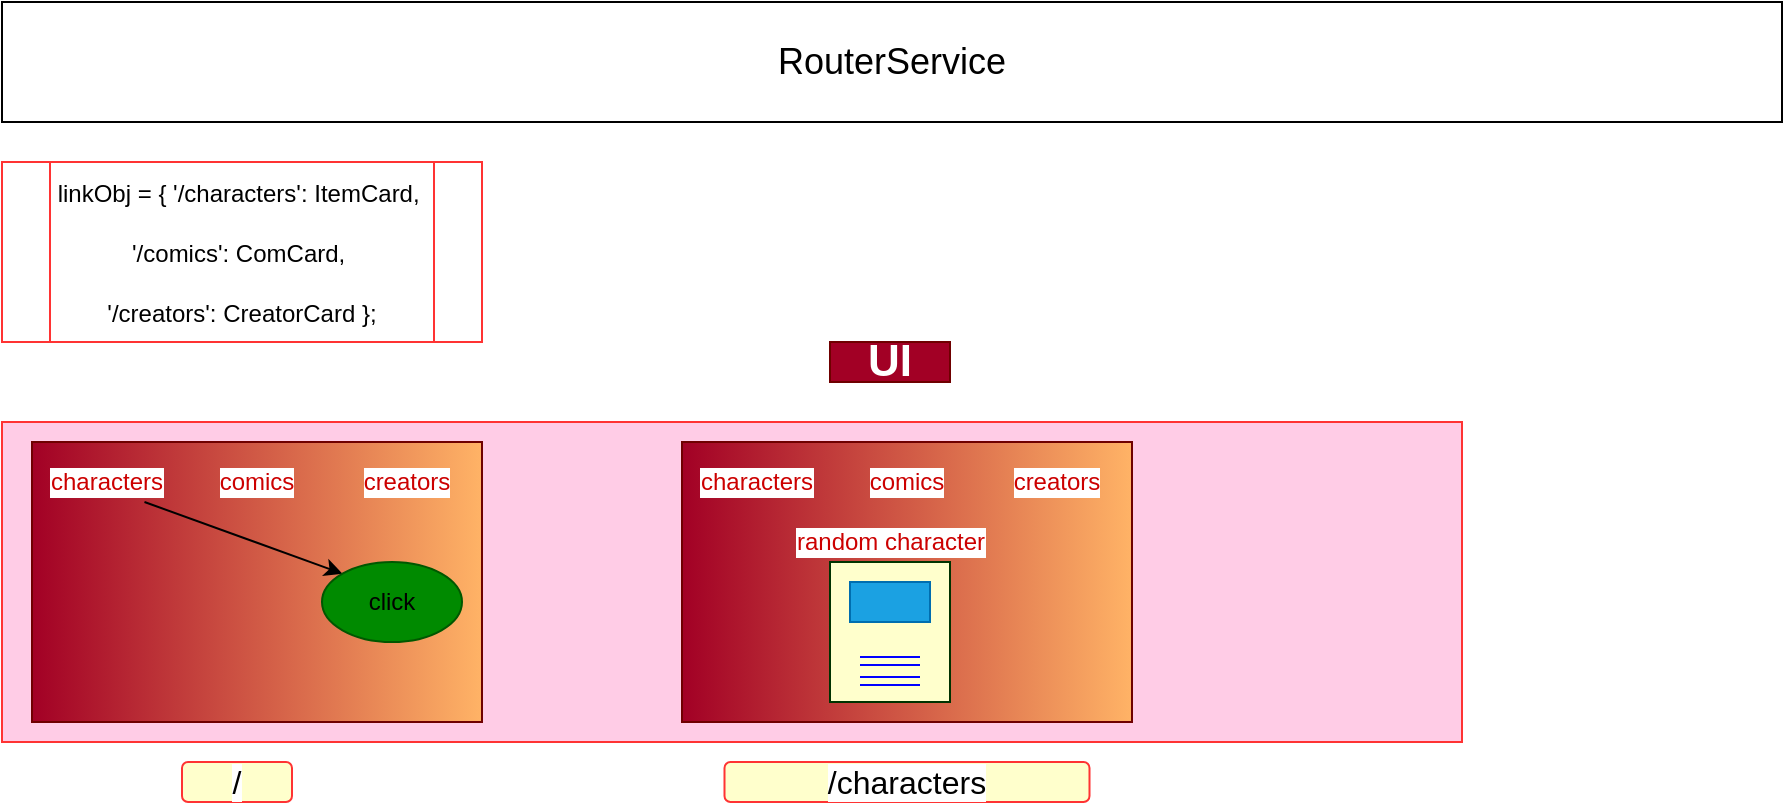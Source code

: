 <mxfile>
    <diagram id="_Ktf7mByj_RGui0FcMkf" name="Page-1">
        <mxGraphModel dx="842" dy="439" grid="1" gridSize="10" guides="1" tooltips="1" connect="1" arrows="1" fold="1" page="1" pageScale="1" pageWidth="827" pageHeight="1169" math="0" shadow="0">
            <root>
                <mxCell id="0"/>
                <mxCell id="1" parent="0"/>
                <mxCell id="2" value="&lt;font style=&quot;font-size: 18px&quot;&gt;RouterService&lt;/font&gt;" style="rounded=0;whiteSpace=wrap;html=1;" vertex="1" parent="1">
                    <mxGeometry y="40" width="890" height="60" as="geometry"/>
                </mxCell>
                <mxCell id="12" value="&lt;p style=&quot;line-height: 18px&quot;&gt;linkObj =&amp;nbsp;&lt;span&gt;{&amp;nbsp;'/characters': ItemCard,&amp;nbsp;&lt;/span&gt;&lt;/p&gt;&lt;p style=&quot;line-height: 18px&quot;&gt;'/comics': ComCard,&amp;nbsp;&lt;/p&gt;&lt;p style=&quot;line-height: 18px&quot;&gt;'/creators': CreatorCard&amp;nbsp;};&lt;/p&gt;" style="shape=process;whiteSpace=wrap;html=1;backgroundOutline=1;strokeColor=#FF3333;" vertex="1" parent="1">
                    <mxGeometry y="120" width="240" height="90" as="geometry"/>
                </mxCell>
                <mxCell id="13" value="" style="rounded=0;whiteSpace=wrap;html=1;strokeColor=#FF3333;fillColor=#FFCCE6;" vertex="1" parent="1">
                    <mxGeometry y="250" width="730" height="160" as="geometry"/>
                </mxCell>
                <mxCell id="14" value="&lt;font style=&quot;font-size: 22px&quot;&gt;&lt;b&gt;UI&lt;/b&gt;&lt;/font&gt;" style="text;html=1;align=center;verticalAlign=middle;whiteSpace=wrap;rounded=0;fillColor=#a20025;strokeColor=#6F0000;fontColor=#ffffff;" vertex="1" parent="1">
                    <mxGeometry x="414" y="210" width="60" height="20" as="geometry"/>
                </mxCell>
                <mxCell id="17" value="" style="rounded=0;whiteSpace=wrap;html=1;strokeColor=#6F0000;fillColor=#a20025;fontColor=#ffffff;gradientDirection=east;gradientColor=#FFB366;" vertex="1" parent="1">
                    <mxGeometry x="15" y="260" width="225" height="140" as="geometry"/>
                </mxCell>
                <mxCell id="18" value="characters" style="text;html=1;strokeColor=none;fillColor=none;align=center;verticalAlign=middle;whiteSpace=wrap;rounded=0;labelBackgroundColor=#ffffff;fontColor=#CC0000;" vertex="1" parent="1">
                    <mxGeometry x="15" y="270" width="75" height="20" as="geometry"/>
                </mxCell>
                <mxCell id="22" value="comics" style="text;html=1;strokeColor=none;fillColor=none;align=center;verticalAlign=middle;whiteSpace=wrap;rounded=0;labelBackgroundColor=#ffffff;fontColor=#CC0000;" vertex="1" parent="1">
                    <mxGeometry x="90" y="270" width="75" height="20" as="geometry"/>
                </mxCell>
                <mxCell id="23" value="creators" style="text;html=1;strokeColor=none;fillColor=none;align=center;verticalAlign=middle;whiteSpace=wrap;rounded=0;labelBackgroundColor=#ffffff;fontColor=#CC0000;" vertex="1" parent="1">
                    <mxGeometry x="165" y="270" width="75" height="20" as="geometry"/>
                </mxCell>
                <mxCell id="26" value="&lt;font color=&quot;#000000&quot; style=&quot;font-size: 16px&quot;&gt;/&lt;/font&gt;" style="rounded=1;whiteSpace=wrap;html=1;labelBackgroundColor=#ffffff;strokeColor=#FF3333;fillColor=#FFFFCC;gradientColor=none;fontColor=#CC0000;" vertex="1" parent="1">
                    <mxGeometry x="90" y="420" width="55" height="20" as="geometry"/>
                </mxCell>
                <mxCell id="28" value="" style="endArrow=classic;html=1;fontColor=#CC0000;exitX=0.75;exitY=1;exitDx=0;exitDy=0;entryX=0;entryY=0;entryDx=0;entryDy=0;" edge="1" parent="1" source="18" target="36">
                    <mxGeometry width="50" height="50" relative="1" as="geometry">
                        <mxPoint x="290" y="200" as="sourcePoint"/>
                        <mxPoint x="240" y="330" as="targetPoint"/>
                    </mxGeometry>
                </mxCell>
                <mxCell id="36" value="click" style="ellipse;whiteSpace=wrap;html=1;labelBackgroundColor=none;strokeColor=#005700;fillColor=#008a00;fontColor=#000000;" vertex="1" parent="1">
                    <mxGeometry x="160" y="320" width="70" height="40" as="geometry"/>
                </mxCell>
                <mxCell id="38" value="" style="rounded=0;whiteSpace=wrap;html=1;strokeColor=#6F0000;fillColor=#a20025;fontColor=#ffffff;gradientDirection=east;gradientColor=#FFB366;" vertex="1" parent="1">
                    <mxGeometry x="340" y="260" width="225" height="140" as="geometry"/>
                </mxCell>
                <mxCell id="39" value="" style="rounded=0;whiteSpace=wrap;html=1;labelBackgroundColor=none;strokeColor=#003300;fillColor=#FFFFCC;gradientColor=none;fontColor=#000000;" vertex="1" parent="1">
                    <mxGeometry x="414" y="320" width="60" height="70" as="geometry"/>
                </mxCell>
                <mxCell id="40" value="" style="rounded=0;whiteSpace=wrap;html=1;labelBackgroundColor=none;strokeColor=#006EAF;fillColor=#1ba1e2;fontColor=#ffffff;" vertex="1" parent="1">
                    <mxGeometry x="424" y="330" width="40" height="20" as="geometry"/>
                </mxCell>
                <mxCell id="42" value="" style="shape=link;html=1;fontColor=#000000;strokeColor=#0000FF;" edge="1" parent="1">
                    <mxGeometry width="100" relative="1" as="geometry">
                        <mxPoint x="429" y="369.5" as="sourcePoint"/>
                        <mxPoint x="459" y="369.5" as="targetPoint"/>
                    </mxGeometry>
                </mxCell>
                <mxCell id="43" value="" style="shape=link;html=1;fontColor=#000000;strokeColor=#0000FF;" edge="1" parent="1">
                    <mxGeometry width="100" relative="1" as="geometry">
                        <mxPoint x="429" y="379.5" as="sourcePoint"/>
                        <mxPoint x="459" y="379.5" as="targetPoint"/>
                    </mxGeometry>
                </mxCell>
                <mxCell id="44" value="random character" style="text;html=1;strokeColor=none;fillColor=none;align=center;verticalAlign=middle;whiteSpace=wrap;rounded=0;labelBackgroundColor=#ffffff;fontColor=#CC0000;" vertex="1" parent="1">
                    <mxGeometry x="378.5" y="300" width="131" height="20" as="geometry"/>
                </mxCell>
                <mxCell id="45" value="characters" style="text;html=1;strokeColor=none;fillColor=none;align=center;verticalAlign=middle;whiteSpace=wrap;rounded=0;labelBackgroundColor=#ffffff;fontColor=#CC0000;" vertex="1" parent="1">
                    <mxGeometry x="340" y="270" width="75" height="20" as="geometry"/>
                </mxCell>
                <mxCell id="46" value="comics" style="text;html=1;strokeColor=none;fillColor=none;align=center;verticalAlign=middle;whiteSpace=wrap;rounded=0;labelBackgroundColor=#ffffff;fontColor=#CC0000;" vertex="1" parent="1">
                    <mxGeometry x="415" y="270" width="75" height="20" as="geometry"/>
                </mxCell>
                <mxCell id="47" value="creators" style="text;html=1;strokeColor=none;fillColor=none;align=center;verticalAlign=middle;whiteSpace=wrap;rounded=0;labelBackgroundColor=#ffffff;fontColor=#CC0000;" vertex="1" parent="1">
                    <mxGeometry x="490" y="270" width="75" height="20" as="geometry"/>
                </mxCell>
                <mxCell id="51" value="&lt;font color=&quot;#000000&quot; style=&quot;font-size: 16px&quot;&gt;/characters&lt;/font&gt;" style="rounded=1;whiteSpace=wrap;html=1;labelBackgroundColor=#ffffff;strokeColor=#FF3333;fillColor=#FFFFCC;gradientColor=none;fontColor=#CC0000;" vertex="1" parent="1">
                    <mxGeometry x="361.25" y="420" width="182.5" height="20" as="geometry"/>
                </mxCell>
            </root>
        </mxGraphModel>
    </diagram>
</mxfile>